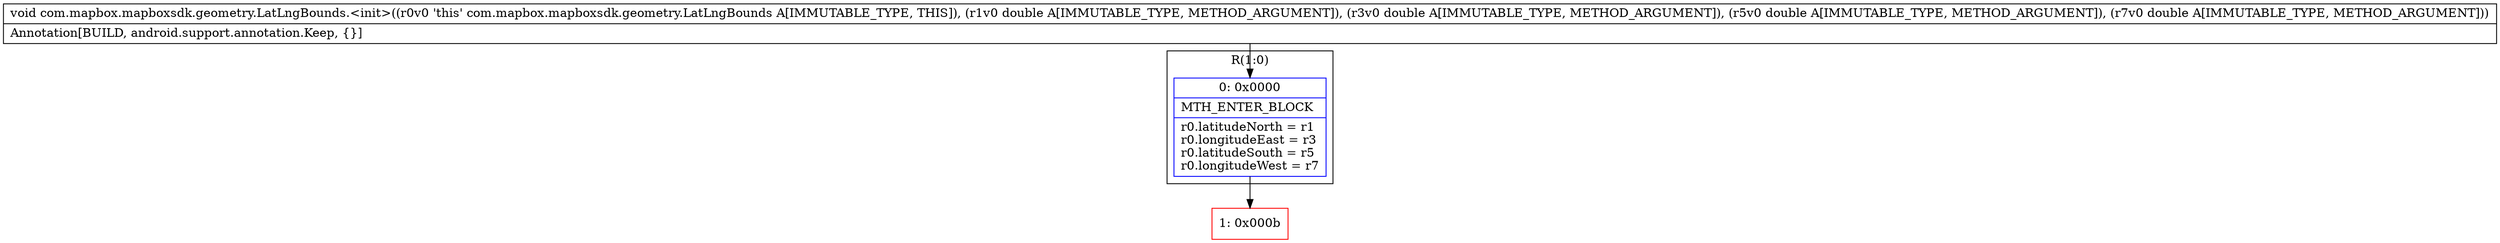 digraph "CFG forcom.mapbox.mapboxsdk.geometry.LatLngBounds.\<init\>(DDDD)V" {
subgraph cluster_Region_824138260 {
label = "R(1:0)";
node [shape=record,color=blue];
Node_0 [shape=record,label="{0\:\ 0x0000|MTH_ENTER_BLOCK\l|r0.latitudeNorth = r1\lr0.longitudeEast = r3\lr0.latitudeSouth = r5\lr0.longitudeWest = r7\l}"];
}
Node_1 [shape=record,color=red,label="{1\:\ 0x000b}"];
MethodNode[shape=record,label="{void com.mapbox.mapboxsdk.geometry.LatLngBounds.\<init\>((r0v0 'this' com.mapbox.mapboxsdk.geometry.LatLngBounds A[IMMUTABLE_TYPE, THIS]), (r1v0 double A[IMMUTABLE_TYPE, METHOD_ARGUMENT]), (r3v0 double A[IMMUTABLE_TYPE, METHOD_ARGUMENT]), (r5v0 double A[IMMUTABLE_TYPE, METHOD_ARGUMENT]), (r7v0 double A[IMMUTABLE_TYPE, METHOD_ARGUMENT]))  | Annotation[BUILD, android.support.annotation.Keep, \{\}]\l}"];
MethodNode -> Node_0;
Node_0 -> Node_1;
}

